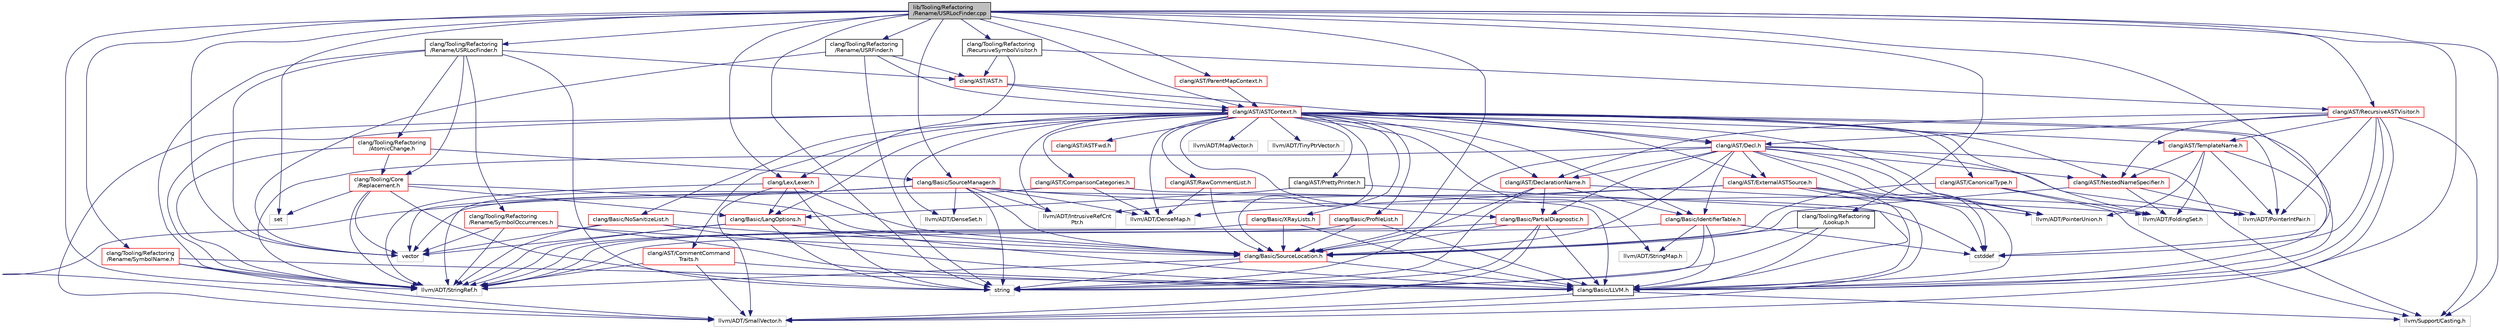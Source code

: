 digraph "lib/Tooling/Refactoring/Rename/USRLocFinder.cpp"
{
 // LATEX_PDF_SIZE
  bgcolor="transparent";
  edge [fontname="Helvetica",fontsize="10",labelfontname="Helvetica",labelfontsize="10"];
  node [fontname="Helvetica",fontsize="10",shape=record];
  Node1 [label="lib/Tooling/Refactoring\l/Rename/USRLocFinder.cpp",height=0.2,width=0.4,color="black", fillcolor="grey75", style="filled", fontcolor="black",tooltip=" "];
  Node1 -> Node2 [color="midnightblue",fontsize="10",style="solid",fontname="Helvetica"];
  Node2 [label="clang/Tooling/Refactoring\l/Rename/USRLocFinder.h",height=0.2,width=0.4,color="black",URL="$USRLocFinder_8h.html",tooltip=" "];
  Node2 -> Node3 [color="midnightblue",fontsize="10",style="solid",fontname="Helvetica"];
  Node3 [label="clang/AST/AST.h",height=0.2,width=0.4,color="red",URL="$AST_8h.html",tooltip=" "];
  Node3 -> Node4 [color="midnightblue",fontsize="10",style="solid",fontname="Helvetica"];
  Node4 [label="clang/AST/ASTContext.h",height=0.2,width=0.4,color="red",URL="$ASTContext_8h.html",tooltip=" "];
  Node4 -> Node5 [color="midnightblue",fontsize="10",style="solid",fontname="Helvetica"];
  Node5 [label="clang/AST/ASTFwd.h",height=0.2,width=0.4,color="red",URL="$ASTFwd_8h.html",tooltip=" "];
  Node4 -> Node11 [color="midnightblue",fontsize="10",style="solid",fontname="Helvetica"];
  Node11 [label="clang/AST/CanonicalType.h",height=0.2,width=0.4,color="red",URL="$CanonicalType_8h.html",tooltip=" "];
  Node11 -> Node32 [color="midnightblue",fontsize="10",style="solid",fontname="Helvetica"];
  Node32 [label="clang/Basic/SourceLocation.h",height=0.2,width=0.4,color="red",URL="$SourceLocation_8h.html",tooltip=" "];
  Node32 -> Node20 [color="midnightblue",fontsize="10",style="solid",fontname="Helvetica"];
  Node20 [label="clang/Basic/LLVM.h",height=0.2,width=0.4,color="black",URL="$LLVM_8h.html",tooltip=" "];
  Node20 -> Node21 [color="midnightblue",fontsize="10",style="solid",fontname="Helvetica"];
  Node21 [label="llvm/Support/Casting.h",height=0.2,width=0.4,color="grey75",tooltip=" "];
  Node20 -> Node22 [color="midnightblue",fontsize="10",style="solid",fontname="Helvetica"];
  Node22 [label="llvm/ADT/SmallVector.h",height=0.2,width=0.4,color="grey75",tooltip=" "];
  Node32 -> Node24 [color="midnightblue",fontsize="10",style="solid",fontname="Helvetica"];
  Node24 [label="llvm/ADT/StringRef.h",height=0.2,width=0.4,color="grey75",tooltip=" "];
  Node32 -> Node29 [color="midnightblue",fontsize="10",style="solid",fontname="Helvetica"];
  Node29 [label="string",height=0.2,width=0.4,color="grey75",tooltip=" "];
  Node11 -> Node49 [color="midnightblue",fontsize="10",style="solid",fontname="Helvetica"];
  Node49 [label="llvm/ADT/FoldingSet.h",height=0.2,width=0.4,color="grey75",tooltip=" "];
  Node11 -> Node21 [color="midnightblue",fontsize="10",style="solid",fontname="Helvetica"];
  Node4 -> Node75 [color="midnightblue",fontsize="10",style="solid",fontname="Helvetica"];
  Node75 [label="clang/AST/CommentCommand\lTraits.h",height=0.2,width=0.4,color="red",URL="$CommentCommandTraits_8h.html",tooltip=" "];
  Node75 -> Node20 [color="midnightblue",fontsize="10",style="solid",fontname="Helvetica"];
  Node75 -> Node22 [color="midnightblue",fontsize="10",style="solid",fontname="Helvetica"];
  Node75 -> Node24 [color="midnightblue",fontsize="10",style="solid",fontname="Helvetica"];
  Node4 -> Node79 [color="midnightblue",fontsize="10",style="solid",fontname="Helvetica"];
  Node79 [label="clang/AST/ComparisonCategories.h",height=0.2,width=0.4,color="red",URL="$ComparisonCategories_8h.html",tooltip=" "];
  Node79 -> Node20 [color="midnightblue",fontsize="10",style="solid",fontname="Helvetica"];
  Node79 -> Node41 [color="midnightblue",fontsize="10",style="solid",fontname="Helvetica"];
  Node41 [label="llvm/ADT/DenseMap.h",height=0.2,width=0.4,color="grey75",tooltip=" "];
  Node79 -> Node26 [color="midnightblue",fontsize="10",style="solid",fontname="Helvetica"];
  Node26 [label="vector",height=0.2,width=0.4,color="grey75",tooltip=" "];
  Node4 -> Node81 [color="midnightblue",fontsize="10",style="solid",fontname="Helvetica"];
  Node81 [label="clang/AST/Decl.h",height=0.2,width=0.4,color="red",URL="$Decl_8h.html",tooltip=" "];
  Node81 -> Node92 [color="midnightblue",fontsize="10",style="solid",fontname="Helvetica"];
  Node92 [label="clang/AST/DeclarationName.h",height=0.2,width=0.4,color="red",URL="$DeclarationName_8h.html",tooltip=" "];
  Node92 -> Node93 [color="midnightblue",fontsize="10",style="solid",fontname="Helvetica"];
  Node93 [label="clang/Basic/IdentifierTable.h",height=0.2,width=0.4,color="red",URL="$IdentifierTable_8h.html",tooltip=" "];
  Node93 -> Node20 [color="midnightblue",fontsize="10",style="solid",fontname="Helvetica"];
  Node93 -> Node97 [color="midnightblue",fontsize="10",style="solid",fontname="Helvetica"];
  Node97 [label="llvm/ADT/StringMap.h",height=0.2,width=0.4,color="grey75",tooltip=" "];
  Node93 -> Node24 [color="midnightblue",fontsize="10",style="solid",fontname="Helvetica"];
  Node93 -> Node66 [color="midnightblue",fontsize="10",style="solid",fontname="Helvetica"];
  Node66 [label="cstddef",height=0.2,width=0.4,color="grey75",tooltip=" "];
  Node93 -> Node29 [color="midnightblue",fontsize="10",style="solid",fontname="Helvetica"];
  Node92 -> Node59 [color="midnightblue",fontsize="10",style="solid",fontname="Helvetica"];
  Node59 [label="clang/Basic/PartialDiagnostic.h",height=0.2,width=0.4,color="red",URL="$PartialDiagnostic_8h.html",tooltip=" "];
  Node59 -> Node20 [color="midnightblue",fontsize="10",style="solid",fontname="Helvetica"];
  Node59 -> Node32 [color="midnightblue",fontsize="10",style="solid",fontname="Helvetica"];
  Node59 -> Node22 [color="midnightblue",fontsize="10",style="solid",fontname="Helvetica"];
  Node59 -> Node24 [color="midnightblue",fontsize="10",style="solid",fontname="Helvetica"];
  Node59 -> Node29 [color="midnightblue",fontsize="10",style="solid",fontname="Helvetica"];
  Node92 -> Node32 [color="midnightblue",fontsize="10",style="solid",fontname="Helvetica"];
  Node92 -> Node49 [color="midnightblue",fontsize="10",style="solid",fontname="Helvetica"];
  Node92 -> Node29 [color="midnightblue",fontsize="10",style="solid",fontname="Helvetica"];
  Node81 -> Node104 [color="midnightblue",fontsize="10",style="solid",fontname="Helvetica"];
  Node104 [label="clang/AST/ExternalASTSource.h",height=0.2,width=0.4,color="red",URL="$ExternalASTSource_8h.html",tooltip=" "];
  Node104 -> Node20 [color="midnightblue",fontsize="10",style="solid",fontname="Helvetica"];
  Node104 -> Node41 [color="midnightblue",fontsize="10",style="solid",fontname="Helvetica"];
  Node104 -> Node23 [color="midnightblue",fontsize="10",style="solid",fontname="Helvetica"];
  Node23 [label="llvm/ADT/IntrusiveRefCnt\lPtr.h",height=0.2,width=0.4,color="grey75",tooltip=" "];
  Node104 -> Node53 [color="midnightblue",fontsize="10",style="solid",fontname="Helvetica"];
  Node53 [label="llvm/ADT/PointerUnion.h",height=0.2,width=0.4,color="grey75",tooltip=" "];
  Node104 -> Node22 [color="midnightblue",fontsize="10",style="solid",fontname="Helvetica"];
  Node104 -> Node66 [color="midnightblue",fontsize="10",style="solid",fontname="Helvetica"];
  Node81 -> Node17 [color="midnightblue",fontsize="10",style="solid",fontname="Helvetica"];
  Node17 [label="clang/AST/NestedNameSpecifier.h",height=0.2,width=0.4,color="red",URL="$NestedNameSpecifier_8h.html",tooltip=" "];
  Node17 -> Node32 [color="midnightblue",fontsize="10",style="solid",fontname="Helvetica"];
  Node17 -> Node49 [color="midnightblue",fontsize="10",style="solid",fontname="Helvetica"];
  Node17 -> Node50 [color="midnightblue",fontsize="10",style="solid",fontname="Helvetica"];
  Node50 [label="llvm/ADT/PointerIntPair.h",height=0.2,width=0.4,color="grey75",tooltip=" "];
  Node81 -> Node93 [color="midnightblue",fontsize="10",style="solid",fontname="Helvetica"];
  Node81 -> Node20 [color="midnightblue",fontsize="10",style="solid",fontname="Helvetica"];
  Node81 -> Node59 [color="midnightblue",fontsize="10",style="solid",fontname="Helvetica"];
  Node81 -> Node32 [color="midnightblue",fontsize="10",style="solid",fontname="Helvetica"];
  Node81 -> Node50 [color="midnightblue",fontsize="10",style="solid",fontname="Helvetica"];
  Node81 -> Node53 [color="midnightblue",fontsize="10",style="solid",fontname="Helvetica"];
  Node81 -> Node24 [color="midnightblue",fontsize="10",style="solid",fontname="Helvetica"];
  Node81 -> Node21 [color="midnightblue",fontsize="10",style="solid",fontname="Helvetica"];
  Node81 -> Node66 [color="midnightblue",fontsize="10",style="solid",fontname="Helvetica"];
  Node81 -> Node29 [color="midnightblue",fontsize="10",style="solid",fontname="Helvetica"];
  Node4 -> Node92 [color="midnightblue",fontsize="10",style="solid",fontname="Helvetica"];
  Node4 -> Node104 [color="midnightblue",fontsize="10",style="solid",fontname="Helvetica"];
  Node4 -> Node17 [color="midnightblue",fontsize="10",style="solid",fontname="Helvetica"];
  Node4 -> Node110 [color="midnightblue",fontsize="10",style="solid",fontname="Helvetica"];
  Node110 [label="clang/AST/PrettyPrinter.h",height=0.2,width=0.4,color="black",URL="$PrettyPrinter_8h.html",tooltip=" "];
  Node110 -> Node20 [color="midnightblue",fontsize="10",style="solid",fontname="Helvetica"];
  Node110 -> Node111 [color="midnightblue",fontsize="10",style="solid",fontname="Helvetica"];
  Node111 [label="clang/Basic/LangOptions.h",height=0.2,width=0.4,color="red",URL="$LangOptions_8h.html",tooltip=" "];
  Node111 -> Node20 [color="midnightblue",fontsize="10",style="solid",fontname="Helvetica"];
  Node111 -> Node24 [color="midnightblue",fontsize="10",style="solid",fontname="Helvetica"];
  Node111 -> Node29 [color="midnightblue",fontsize="10",style="solid",fontname="Helvetica"];
  Node111 -> Node26 [color="midnightblue",fontsize="10",style="solid",fontname="Helvetica"];
  Node4 -> Node125 [color="midnightblue",fontsize="10",style="solid",fontname="Helvetica"];
  Node125 [label="clang/AST/RawCommentList.h",height=0.2,width=0.4,color="red",URL="$RawCommentList_8h.html",tooltip=" "];
  Node125 -> Node32 [color="midnightblue",fontsize="10",style="solid",fontname="Helvetica"];
  Node125 -> Node41 [color="midnightblue",fontsize="10",style="solid",fontname="Helvetica"];
  Node4 -> Node52 [color="midnightblue",fontsize="10",style="solid",fontname="Helvetica"];
  Node52 [label="clang/AST/TemplateName.h",height=0.2,width=0.4,color="red",URL="$TemplateName_8h.html",tooltip=" "];
  Node52 -> Node17 [color="midnightblue",fontsize="10",style="solid",fontname="Helvetica"];
  Node52 -> Node20 [color="midnightblue",fontsize="10",style="solid",fontname="Helvetica"];
  Node52 -> Node49 [color="midnightblue",fontsize="10",style="solid",fontname="Helvetica"];
  Node52 -> Node50 [color="midnightblue",fontsize="10",style="solid",fontname="Helvetica"];
  Node52 -> Node53 [color="midnightblue",fontsize="10",style="solid",fontname="Helvetica"];
  Node4 -> Node93 [color="midnightblue",fontsize="10",style="solid",fontname="Helvetica"];
  Node4 -> Node20 [color="midnightblue",fontsize="10",style="solid",fontname="Helvetica"];
  Node4 -> Node111 [color="midnightblue",fontsize="10",style="solid",fontname="Helvetica"];
  Node4 -> Node126 [color="midnightblue",fontsize="10",style="solid",fontname="Helvetica"];
  Node126 [label="clang/Basic/NoSanitizeList.h",height=0.2,width=0.4,color="red",URL="$NoSanitizeList_8h.html",tooltip=" "];
  Node126 -> Node20 [color="midnightblue",fontsize="10",style="solid",fontname="Helvetica"];
  Node126 -> Node32 [color="midnightblue",fontsize="10",style="solid",fontname="Helvetica"];
  Node126 -> Node24 [color="midnightblue",fontsize="10",style="solid",fontname="Helvetica"];
  Node126 -> Node26 [color="midnightblue",fontsize="10",style="solid",fontname="Helvetica"];
  Node4 -> Node59 [color="midnightblue",fontsize="10",style="solid",fontname="Helvetica"];
  Node4 -> Node127 [color="midnightblue",fontsize="10",style="solid",fontname="Helvetica"];
  Node127 [label="clang/Basic/ProfileList.h",height=0.2,width=0.4,color="red",URL="$ProfileList_8h.html",tooltip=" "];
  Node127 -> Node20 [color="midnightblue",fontsize="10",style="solid",fontname="Helvetica"];
  Node127 -> Node32 [color="midnightblue",fontsize="10",style="solid",fontname="Helvetica"];
  Node127 -> Node24 [color="midnightblue",fontsize="10",style="solid",fontname="Helvetica"];
  Node4 -> Node32 [color="midnightblue",fontsize="10",style="solid",fontname="Helvetica"];
  Node4 -> Node135 [color="midnightblue",fontsize="10",style="solid",fontname="Helvetica"];
  Node135 [label="clang/Basic/XRayLists.h",height=0.2,width=0.4,color="red",URL="$XRayLists_8h.html",tooltip=" "];
  Node135 -> Node20 [color="midnightblue",fontsize="10",style="solid",fontname="Helvetica"];
  Node135 -> Node32 [color="midnightblue",fontsize="10",style="solid",fontname="Helvetica"];
  Node135 -> Node24 [color="midnightblue",fontsize="10",style="solid",fontname="Helvetica"];
  Node4 -> Node41 [color="midnightblue",fontsize="10",style="solid",fontname="Helvetica"];
  Node4 -> Node136 [color="midnightblue",fontsize="10",style="solid",fontname="Helvetica"];
  Node136 [label="llvm/ADT/DenseSet.h",height=0.2,width=0.4,color="grey75",tooltip=" "];
  Node4 -> Node49 [color="midnightblue",fontsize="10",style="solid",fontname="Helvetica"];
  Node4 -> Node23 [color="midnightblue",fontsize="10",style="solid",fontname="Helvetica"];
  Node4 -> Node137 [color="midnightblue",fontsize="10",style="solid",fontname="Helvetica"];
  Node137 [label="llvm/ADT/MapVector.h",height=0.2,width=0.4,color="grey75",tooltip=" "];
  Node4 -> Node50 [color="midnightblue",fontsize="10",style="solid",fontname="Helvetica"];
  Node4 -> Node53 [color="midnightblue",fontsize="10",style="solid",fontname="Helvetica"];
  Node4 -> Node22 [color="midnightblue",fontsize="10",style="solid",fontname="Helvetica"];
  Node4 -> Node97 [color="midnightblue",fontsize="10",style="solid",fontname="Helvetica"];
  Node4 -> Node24 [color="midnightblue",fontsize="10",style="solid",fontname="Helvetica"];
  Node4 -> Node138 [color="midnightblue",fontsize="10",style="solid",fontname="Helvetica"];
  Node138 [label="llvm/ADT/TinyPtrVector.h",height=0.2,width=0.4,color="grey75",tooltip=" "];
  Node3 -> Node81 [color="midnightblue",fontsize="10",style="solid",fontname="Helvetica"];
  Node2 -> Node184 [color="midnightblue",fontsize="10",style="solid",fontname="Helvetica"];
  Node184 [label="clang/Tooling/Core\l/Replacement.h",height=0.2,width=0.4,color="red",URL="$Replacement_8h.html",tooltip=" "];
  Node184 -> Node111 [color="midnightblue",fontsize="10",style="solid",fontname="Helvetica"];
  Node184 -> Node32 [color="midnightblue",fontsize="10",style="solid",fontname="Helvetica"];
  Node184 -> Node24 [color="midnightblue",fontsize="10",style="solid",fontname="Helvetica"];
  Node184 -> Node186 [color="midnightblue",fontsize="10",style="solid",fontname="Helvetica"];
  Node186 [label="set",height=0.2,width=0.4,color="grey75",tooltip=" "];
  Node184 -> Node29 [color="midnightblue",fontsize="10",style="solid",fontname="Helvetica"];
  Node184 -> Node26 [color="midnightblue",fontsize="10",style="solid",fontname="Helvetica"];
  Node2 -> Node188 [color="midnightblue",fontsize="10",style="solid",fontname="Helvetica"];
  Node188 [label="clang/Tooling/Refactoring\l/AtomicChange.h",height=0.2,width=0.4,color="red",URL="$AtomicChange_8h.html",tooltip=" "];
  Node188 -> Node189 [color="midnightblue",fontsize="10",style="solid",fontname="Helvetica"];
  Node189 [label="clang/Basic/SourceManager.h",height=0.2,width=0.4,color="red",URL="$SourceManager_8h.html",tooltip=" "];
  Node189 -> Node32 [color="midnightblue",fontsize="10",style="solid",fontname="Helvetica"];
  Node189 -> Node41 [color="midnightblue",fontsize="10",style="solid",fontname="Helvetica"];
  Node189 -> Node136 [color="midnightblue",fontsize="10",style="solid",fontname="Helvetica"];
  Node189 -> Node23 [color="midnightblue",fontsize="10",style="solid",fontname="Helvetica"];
  Node189 -> Node50 [color="midnightblue",fontsize="10",style="solid",fontname="Helvetica"];
  Node189 -> Node22 [color="midnightblue",fontsize="10",style="solid",fontname="Helvetica"];
  Node189 -> Node24 [color="midnightblue",fontsize="10",style="solid",fontname="Helvetica"];
  Node189 -> Node66 [color="midnightblue",fontsize="10",style="solid",fontname="Helvetica"];
  Node189 -> Node29 [color="midnightblue",fontsize="10",style="solid",fontname="Helvetica"];
  Node189 -> Node26 [color="midnightblue",fontsize="10",style="solid",fontname="Helvetica"];
  Node188 -> Node184 [color="midnightblue",fontsize="10",style="solid",fontname="Helvetica"];
  Node188 -> Node24 [color="midnightblue",fontsize="10",style="solid",fontname="Helvetica"];
  Node2 -> Node209 [color="midnightblue",fontsize="10",style="solid",fontname="Helvetica"];
  Node209 [label="clang/Tooling/Refactoring\l/Rename/SymbolOccurrences.h",height=0.2,width=0.4,color="red",URL="$SymbolOccurrences_8h.html",tooltip=" "];
  Node209 -> Node20 [color="midnightblue",fontsize="10",style="solid",fontname="Helvetica"];
  Node209 -> Node32 [color="midnightblue",fontsize="10",style="solid",fontname="Helvetica"];
  Node209 -> Node24 [color="midnightblue",fontsize="10",style="solid",fontname="Helvetica"];
  Node209 -> Node26 [color="midnightblue",fontsize="10",style="solid",fontname="Helvetica"];
  Node2 -> Node24 [color="midnightblue",fontsize="10",style="solid",fontname="Helvetica"];
  Node2 -> Node29 [color="midnightblue",fontsize="10",style="solid",fontname="Helvetica"];
  Node2 -> Node26 [color="midnightblue",fontsize="10",style="solid",fontname="Helvetica"];
  Node1 -> Node4 [color="midnightblue",fontsize="10",style="solid",fontname="Helvetica"];
  Node1 -> Node210 [color="midnightblue",fontsize="10",style="solid",fontname="Helvetica"];
  Node210 [label="clang/AST/ParentMapContext.h",height=0.2,width=0.4,color="red",URL="$ParentMapContext_8h.html",tooltip=" "];
  Node210 -> Node4 [color="midnightblue",fontsize="10",style="solid",fontname="Helvetica"];
  Node1 -> Node212 [color="midnightblue",fontsize="10",style="solid",fontname="Helvetica"];
  Node212 [label="clang/AST/RecursiveASTVisitor.h",height=0.2,width=0.4,color="red",URL="$RecursiveASTVisitor_8h.html",tooltip=" "];
  Node212 -> Node81 [color="midnightblue",fontsize="10",style="solid",fontname="Helvetica"];
  Node212 -> Node92 [color="midnightblue",fontsize="10",style="solid",fontname="Helvetica"];
  Node212 -> Node17 [color="midnightblue",fontsize="10",style="solid",fontname="Helvetica"];
  Node212 -> Node52 [color="midnightblue",fontsize="10",style="solid",fontname="Helvetica"];
  Node212 -> Node20 [color="midnightblue",fontsize="10",style="solid",fontname="Helvetica"];
  Node212 -> Node50 [color="midnightblue",fontsize="10",style="solid",fontname="Helvetica"];
  Node212 -> Node22 [color="midnightblue",fontsize="10",style="solid",fontname="Helvetica"];
  Node212 -> Node21 [color="midnightblue",fontsize="10",style="solid",fontname="Helvetica"];
  Node212 -> Node66 [color="midnightblue",fontsize="10",style="solid",fontname="Helvetica"];
  Node1 -> Node20 [color="midnightblue",fontsize="10",style="solid",fontname="Helvetica"];
  Node1 -> Node32 [color="midnightblue",fontsize="10",style="solid",fontname="Helvetica"];
  Node1 -> Node189 [color="midnightblue",fontsize="10",style="solid",fontname="Helvetica"];
  Node1 -> Node220 [color="midnightblue",fontsize="10",style="solid",fontname="Helvetica"];
  Node220 [label="clang/Lex/Lexer.h",height=0.2,width=0.4,color="red",URL="$Lexer_8h.html",tooltip=" "];
  Node220 -> Node111 [color="midnightblue",fontsize="10",style="solid",fontname="Helvetica"];
  Node220 -> Node32 [color="midnightblue",fontsize="10",style="solid",fontname="Helvetica"];
  Node220 -> Node22 [color="midnightblue",fontsize="10",style="solid",fontname="Helvetica"];
  Node220 -> Node24 [color="midnightblue",fontsize="10",style="solid",fontname="Helvetica"];
  Node220 -> Node29 [color="midnightblue",fontsize="10",style="solid",fontname="Helvetica"];
  Node1 -> Node225 [color="midnightblue",fontsize="10",style="solid",fontname="Helvetica"];
  Node225 [label="clang/Tooling/Refactoring\l/Lookup.h",height=0.2,width=0.4,color="black",URL="$Tooling_2Refactoring_2Lookup_8h.html",tooltip=" "];
  Node225 -> Node20 [color="midnightblue",fontsize="10",style="solid",fontname="Helvetica"];
  Node225 -> Node32 [color="midnightblue",fontsize="10",style="solid",fontname="Helvetica"];
  Node225 -> Node29 [color="midnightblue",fontsize="10",style="solid",fontname="Helvetica"];
  Node1 -> Node226 [color="midnightblue",fontsize="10",style="solid",fontname="Helvetica"];
  Node226 [label="clang/Tooling/Refactoring\l/RecursiveSymbolVisitor.h",height=0.2,width=0.4,color="black",URL="$RecursiveSymbolVisitor_8h.html",tooltip=" "];
  Node226 -> Node3 [color="midnightblue",fontsize="10",style="solid",fontname="Helvetica"];
  Node226 -> Node212 [color="midnightblue",fontsize="10",style="solid",fontname="Helvetica"];
  Node226 -> Node220 [color="midnightblue",fontsize="10",style="solid",fontname="Helvetica"];
  Node1 -> Node227 [color="midnightblue",fontsize="10",style="solid",fontname="Helvetica"];
  Node227 [label="clang/Tooling/Refactoring\l/Rename/SymbolName.h",height=0.2,width=0.4,color="red",URL="$SymbolName_8h.html",tooltip=" "];
  Node227 -> Node20 [color="midnightblue",fontsize="10",style="solid",fontname="Helvetica"];
  Node227 -> Node22 [color="midnightblue",fontsize="10",style="solid",fontname="Helvetica"];
  Node227 -> Node24 [color="midnightblue",fontsize="10",style="solid",fontname="Helvetica"];
  Node1 -> Node228 [color="midnightblue",fontsize="10",style="solid",fontname="Helvetica"];
  Node228 [label="clang/Tooling/Refactoring\l/Rename/USRFinder.h",height=0.2,width=0.4,color="black",URL="$USRFinder_8h.html",tooltip=" "];
  Node228 -> Node3 [color="midnightblue",fontsize="10",style="solid",fontname="Helvetica"];
  Node228 -> Node4 [color="midnightblue",fontsize="10",style="solid",fontname="Helvetica"];
  Node228 -> Node29 [color="midnightblue",fontsize="10",style="solid",fontname="Helvetica"];
  Node228 -> Node26 [color="midnightblue",fontsize="10",style="solid",fontname="Helvetica"];
  Node1 -> Node24 [color="midnightblue",fontsize="10",style="solid",fontname="Helvetica"];
  Node1 -> Node21 [color="midnightblue",fontsize="10",style="solid",fontname="Helvetica"];
  Node1 -> Node66 [color="midnightblue",fontsize="10",style="solid",fontname="Helvetica"];
  Node1 -> Node186 [color="midnightblue",fontsize="10",style="solid",fontname="Helvetica"];
  Node1 -> Node29 [color="midnightblue",fontsize="10",style="solid",fontname="Helvetica"];
  Node1 -> Node26 [color="midnightblue",fontsize="10",style="solid",fontname="Helvetica"];
}
